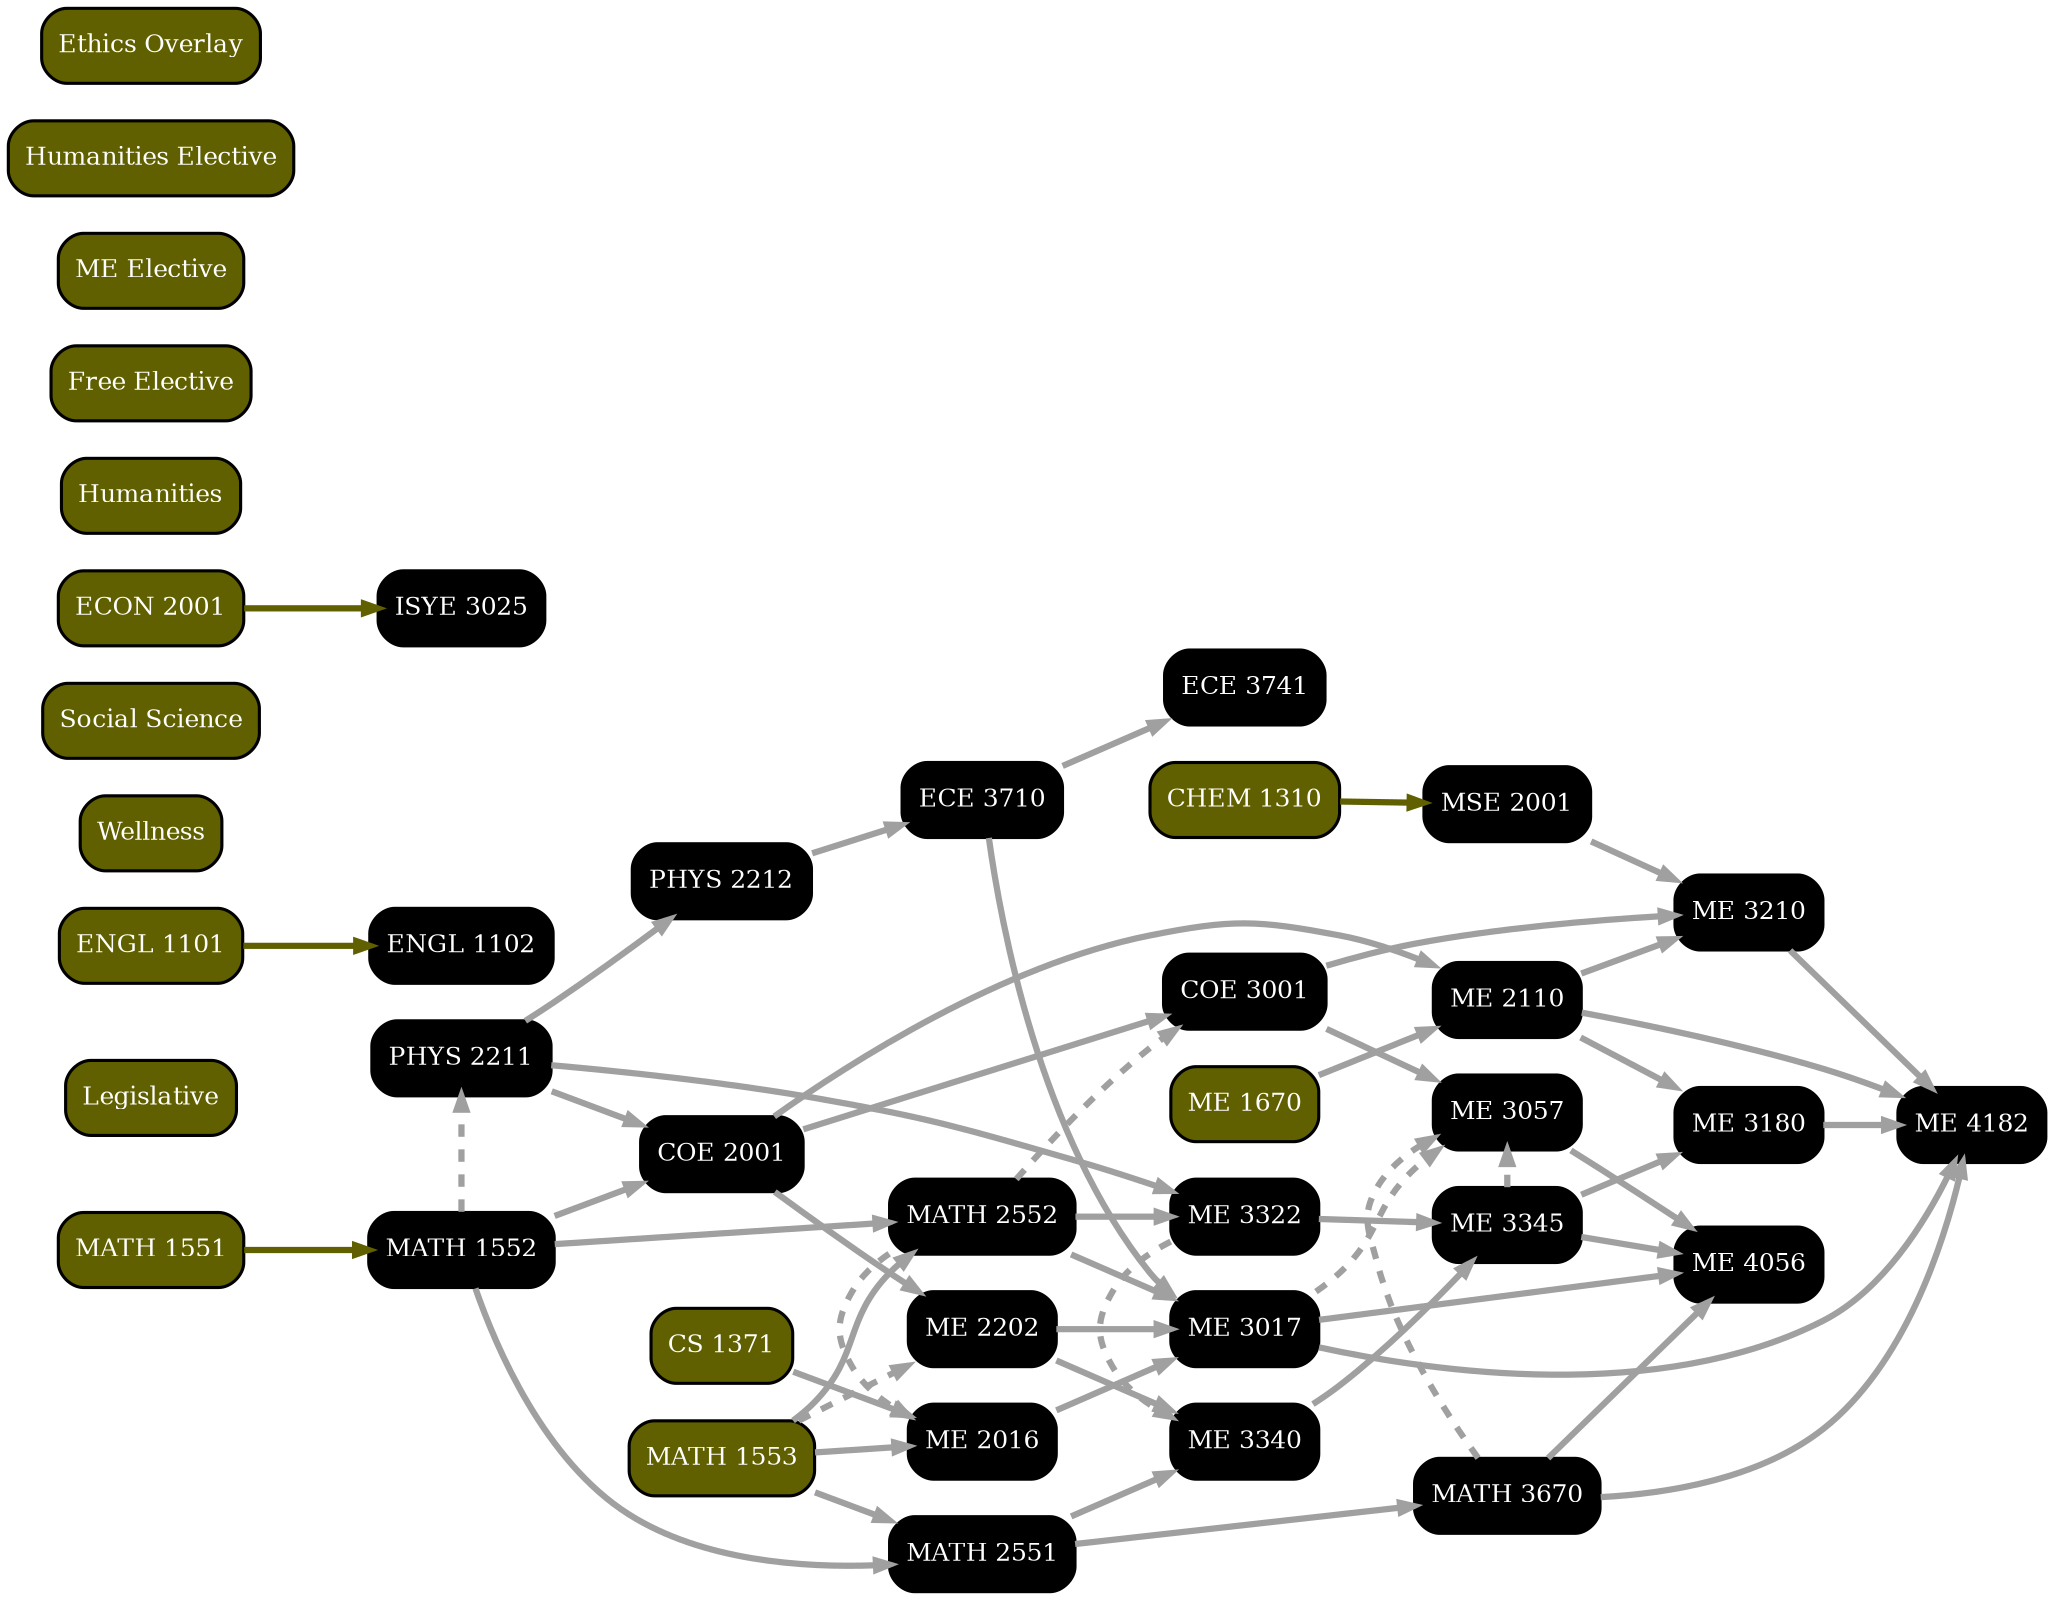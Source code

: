 digraph Curriculum {
	node [color=black fontcolor=white fontsize=12 penwidth=1.5 shape=box style="rounded, filled"]
	edge [arrowsize=0.65 penwidth=3]
	rankdir=LR
	"CHEM 1310" [fillcolor="#606000"]
	"MATH 1551" [fillcolor="#606000"]
	"MATH 1553" [fillcolor="#606000"]
	Legislative [fillcolor="#606000"]
	"ENGL 1101" [fillcolor="#606000"]
	Wellness [fillcolor="#606000"]
	"PHYS 2211" [fillcolor="#000000"]
	"MATH 1552" -> "PHYS 2211" [color="#a0a0a0" constraint=false style=dashed]
	"MATH 1552" [fillcolor="#000000"]
	"MATH 1551" -> "MATH 1552" [color="#606000" style=solid]
	"CS 1371" [fillcolor="#606000"]
	"ME 1670" [fillcolor="#606000"]
	"ENGL 1102" [fillcolor="#000000"]
	"ENGL 1101" -> "ENGL 1102" [color="#606000" style=solid]
	"PHYS 2212" [fillcolor="#000000"]
	"PHYS 2211" -> "PHYS 2212" [color="#a0a0a0" style=solid]
	"MATH 2551" [fillcolor="#000000"]
	"MATH 1552" -> "MATH 2551" [color="#a0a0a0" style=solid]
	"MATH 1553" -> "MATH 2551" [color="#a0a0a0" style=solid]
	"ME 2110" [fillcolor="#000000"]
	"ME 1670" -> "ME 2110" [color="#a0a0a0" style=solid]
	"COE 2001" -> "ME 2110" [color="#a0a0a0" style=solid]
	"MSE 2001" [fillcolor="#000000"]
	"CHEM 1310" -> "MSE 2001" [color="#606000" style=solid]
	"COE 2001" [fillcolor="#000000"]
	"MATH 1552" -> "COE 2001" [color="#a0a0a0" style=solid]
	"PHYS 2211" -> "COE 2001" [color="#a0a0a0" style=solid]
	"ECE 3710" [fillcolor="#000000"]
	"PHYS 2212" -> "ECE 3710" [color="#a0a0a0" style=solid]
	"MATH 2552" [fillcolor="#000000"]
	"MATH 1552" -> "MATH 2552" [color="#a0a0a0" style=solid]
	"MATH 1553" -> "MATH 2552" [color="#a0a0a0" style=solid]
	"ME 2016" [fillcolor="#000000"]
	"MATH 1553" -> "ME 2016" [color="#a0a0a0" style=solid]
	"MATH 2552" -> "ME 2016" [color="#a0a0a0" constraint=false style=dashed]
	"CS 1371" -> "ME 2016" [color="#a0a0a0" style=solid]
	"ME 2202" [fillcolor="#000000"]
	"COE 2001" -> "ME 2202" [color="#a0a0a0" style=solid]
	"MATH 1553" -> "ME 2202" [color="#a0a0a0" constraint=false style=dashed]
	"Social Science" [fillcolor="#606000"]
	"ECE 3741" [fillcolor="#000000"]
	"ECE 3710" -> "ECE 3741" [color="#a0a0a0" style=solid]
	"COE 3001" [fillcolor="#000000"]
	"COE 2001" -> "COE 3001" [color="#a0a0a0" style=solid]
	"MATH 2552" -> "COE 3001" [color="#a0a0a0" constraint=false style=dashed]
	"ME 3322" [fillcolor="#000000"]
	"PHYS 2211" -> "ME 3322" [color="#a0a0a0" style=solid]
	"MATH 2552" -> "ME 3322" [color="#a0a0a0" style=solid]
	"ME 3340" [fillcolor="#000000"]
	"ME 2202" -> "ME 3340" [color="#a0a0a0" style=solid]
	"MATH 2551" -> "ME 3340" [color="#a0a0a0" style=solid]
	"ME 3322" -> "ME 3340" [color="#a0a0a0" constraint=false style=dashed]
	"ECON 2001" [fillcolor="#606000"]
	Humanities [fillcolor="#606000"]
	"ME 3017" [fillcolor="#000000"]
	"ME 2202" -> "ME 3017" [color="#a0a0a0" style=solid]
	"ME 2016" -> "ME 3017" [color="#a0a0a0" style=solid]
	"MATH 2552" -> "ME 3017" [color="#a0a0a0" style=solid]
	"ECE 3710" -> "ME 3017" [color="#a0a0a0" style=solid]
	"ME 3345" [fillcolor="#000000"]
	"ME 3322" -> "ME 3345" [color="#a0a0a0" style=solid]
	"ME 3340" -> "ME 3345" [color="#a0a0a0" style=solid]
	"ME 3057" [fillcolor="#000000"]
	"COE 3001" -> "ME 3057" [color="#a0a0a0" style=solid]
	"ME 3017" -> "ME 3057" [color="#a0a0a0" constraint=false style=dashed]
	"ME 3345" -> "ME 3057" [color="#a0a0a0" constraint=false style=dashed]
	"MATH 3670" -> "ME 3057" [color="#a0a0a0" constraint=false style=dashed]
	"ISYE 3025" [fillcolor="#000000"]
	"ECON 2001" -> "ISYE 3025" [color="#606000" style=solid]
	"MATH 3670" [fillcolor="#000000"]
	"MATH 2551" -> "MATH 3670" [color="#a0a0a0" style=solid]
	"ME 3180" [fillcolor="#000000"]
	"ME 2110" -> "ME 3180" [color="#a0a0a0" style=solid]
	"ME 3345" -> "ME 3180" [color="#a0a0a0" style=solid]
	"ME 3210" [fillcolor="#000000"]
	"MSE 2001" -> "ME 3210" [color="#a0a0a0" style=solid]
	"ME 2110" -> "ME 3210" [color="#a0a0a0" style=solid]
	"COE 3001" -> "ME 3210" [color="#a0a0a0" style=solid]
	"ME 4056" [fillcolor="#000000"]
	"ME 3057" -> "ME 4056" [color="#a0a0a0" style=solid]
	"ME 3345" -> "ME 4056" [color="#a0a0a0" style=solid]
	"ME 3017" -> "ME 4056" [color="#a0a0a0" style=solid]
	"MATH 3670" -> "ME 4056" [color="#a0a0a0" style=solid]
	"Free Elective" [fillcolor="#606000"]
	"ME 4182" [fillcolor="#000000"]
	"ME 3210" -> "ME 4182" [color="#a0a0a0" style=solid]
	"ME 3180" -> "ME 4182" [color="#a0a0a0" style=solid]
	"ME 3017" -> "ME 4182" [color="#a0a0a0" style=solid]
	"MATH 3670" -> "ME 4182" [color="#a0a0a0" style=solid]
	"ME 2110" -> "ME 4182" [color="#a0a0a0" style=solid]
	"ME Elective" [fillcolor="#606000"]
	"Humanities Elective" [fillcolor="#606000"]
	"Ethics Overlay" [fillcolor="#606000"]
}
